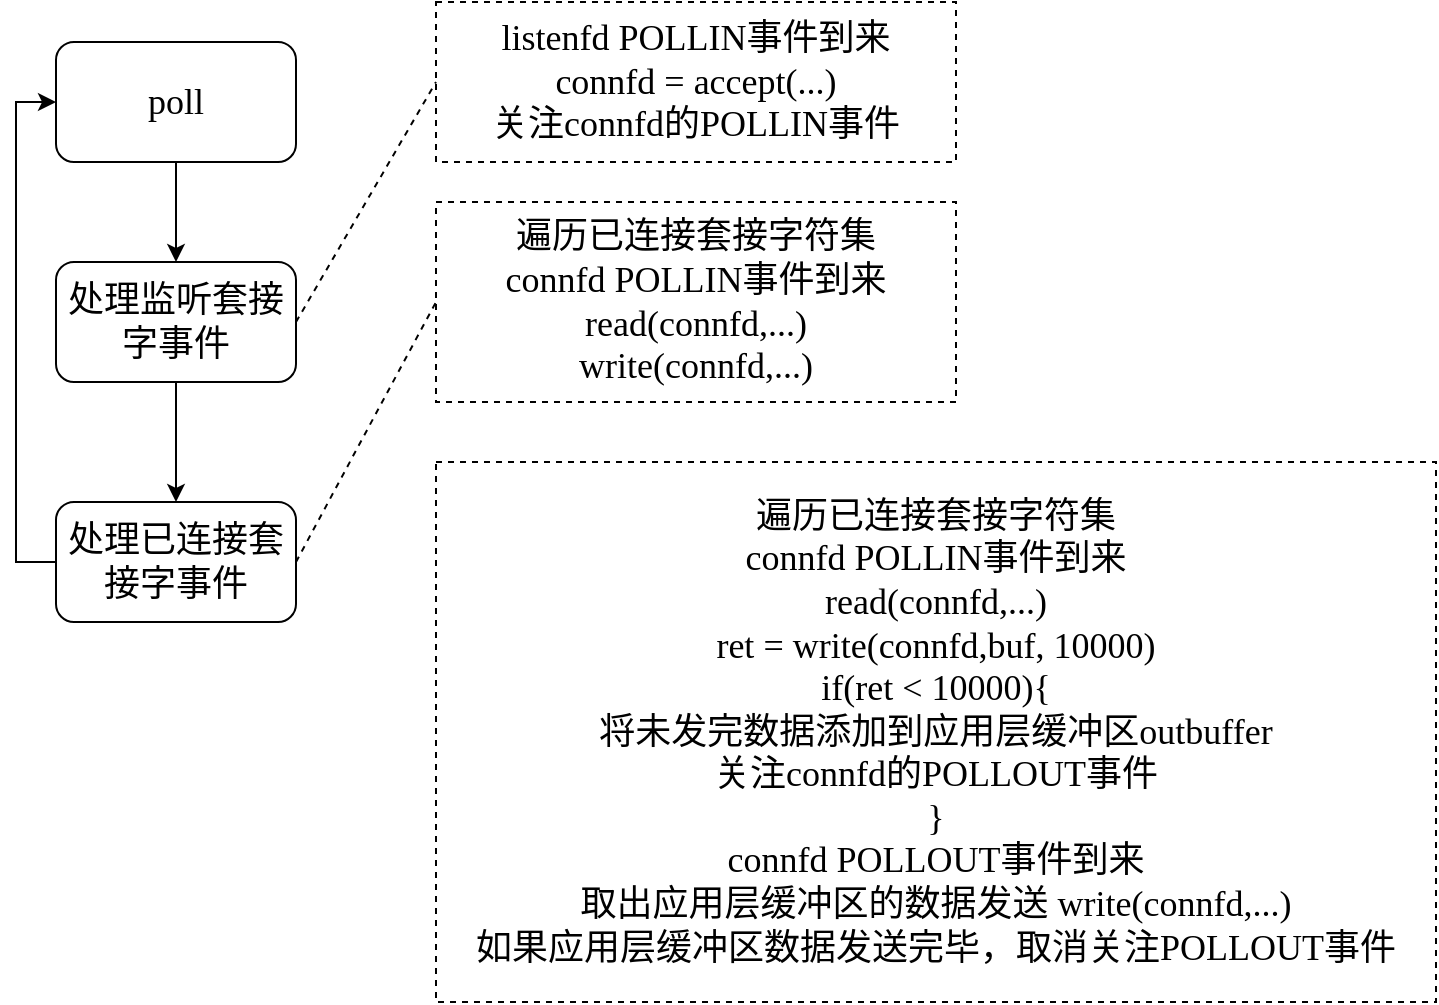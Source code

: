 <mxfile>
    <diagram id="eWdTaj8XdJYgArgOYiaR" name="poll模型">
        <mxGraphModel dx="898" dy="680" grid="1" gridSize="10" guides="1" tooltips="1" connect="1" arrows="1" fold="1" page="1" pageScale="1" pageWidth="827" pageHeight="1169" math="0" shadow="0">
            <root>
                <mxCell id="0"/>
                <mxCell id="1" parent="0"/>
                <mxCell id="5" value="" style="edgeStyle=orthogonalEdgeStyle;rounded=0;orthogonalLoop=1;jettySize=auto;html=1;fontFamily=Comic Sans MS;fontSize=18;" parent="1" source="2" target="3" edge="1">
                    <mxGeometry relative="1" as="geometry"/>
                </mxCell>
                <mxCell id="2" value="poll" style="rounded=1;whiteSpace=wrap;html=1;fontFamily=Comic Sans MS;fontSize=18;" parent="1" vertex="1">
                    <mxGeometry x="60" y="70" width="120" height="60" as="geometry"/>
                </mxCell>
                <mxCell id="6" value="" style="edgeStyle=orthogonalEdgeStyle;rounded=0;orthogonalLoop=1;jettySize=auto;html=1;fontFamily=Comic Sans MS;fontSize=18;" parent="1" source="3" target="4" edge="1">
                    <mxGeometry relative="1" as="geometry"/>
                </mxCell>
                <mxCell id="3" value="处理监听套接字事件" style="rounded=1;whiteSpace=wrap;html=1;fontFamily=Comic Sans MS;fontSize=18;" parent="1" vertex="1">
                    <mxGeometry x="60" y="180" width="120" height="60" as="geometry"/>
                </mxCell>
                <mxCell id="8" value="" style="edgeStyle=orthogonalEdgeStyle;rounded=0;orthogonalLoop=1;jettySize=auto;html=1;fontFamily=Comic Sans MS;fontSize=18;entryX=0;entryY=0.5;entryDx=0;entryDy=0;" parent="1" source="4" target="2" edge="1">
                    <mxGeometry relative="1" as="geometry">
                        <mxPoint x="-20" y="330" as="targetPoint"/>
                        <Array as="points">
                            <mxPoint x="40" y="330"/>
                            <mxPoint x="40" y="100"/>
                        </Array>
                    </mxGeometry>
                </mxCell>
                <mxCell id="4" value="处理已连接套接字事件" style="rounded=1;whiteSpace=wrap;html=1;fontFamily=Comic Sans MS;fontSize=18;" parent="1" vertex="1">
                    <mxGeometry x="60" y="300" width="120" height="60" as="geometry"/>
                </mxCell>
                <mxCell id="9" value="listenfd POLLIN事件到来&lt;br&gt;connfd = accept(...)&lt;br&gt;关注connfd的POLLIN事件" style="text;html=1;align=center;verticalAlign=middle;whiteSpace=wrap;rounded=0;fontFamily=Comic Sans MS;fontSize=18;strokeColor=#000000;dashed=1;" parent="1" vertex="1">
                    <mxGeometry x="250" y="50" width="260" height="80" as="geometry"/>
                </mxCell>
                <mxCell id="10" value="遍历已连接套接字符集&lt;br&gt;connfd POLLIN事件到来&lt;br&gt;read(connfd,...)&lt;br&gt;write(connfd,...)" style="text;html=1;align=center;verticalAlign=middle;whiteSpace=wrap;rounded=0;fontFamily=Comic Sans MS;fontSize=18;strokeColor=#000000;dashed=1;" parent="1" vertex="1">
                    <mxGeometry x="250" y="150" width="260" height="100" as="geometry"/>
                </mxCell>
                <mxCell id="11" value="" style="endArrow=none;dashed=1;html=1;fontFamily=Comic Sans MS;fontSize=18;entryX=0;entryY=0.5;entryDx=0;entryDy=0;" parent="1" target="9" edge="1">
                    <mxGeometry width="50" height="50" relative="1" as="geometry">
                        <mxPoint x="180" y="210" as="sourcePoint"/>
                        <mxPoint x="230" y="160" as="targetPoint"/>
                    </mxGeometry>
                </mxCell>
                <mxCell id="13" value="" style="endArrow=none;dashed=1;html=1;fontFamily=Comic Sans MS;fontSize=18;entryX=0;entryY=0.5;entryDx=0;entryDy=0;exitX=1;exitY=0.5;exitDx=0;exitDy=0;" parent="1" source="4" target="10" edge="1">
                    <mxGeometry width="50" height="50" relative="1" as="geometry">
                        <mxPoint x="190" y="220" as="sourcePoint"/>
                        <mxPoint x="260" y="100" as="targetPoint"/>
                    </mxGeometry>
                </mxCell>
                <mxCell id="14" value="遍历已连接套接字符集&lt;br&gt;connfd POLLIN事件到来&lt;br&gt;read(connfd,...)&lt;br&gt;ret = write(connfd,buf, 10000)&lt;br&gt;if(ret &amp;lt; 10000){&lt;br&gt;将未发完数据添加到应用层缓冲区outbuffer&lt;br&gt;关注connfd的POLLOUT事件&lt;br&gt;}&lt;br&gt;connfd POLLOUT事件到来&lt;br&gt;取出应用层缓冲区的数据发送 write(connfd,...)&lt;br&gt;如果应用层缓冲区数据发送完毕，取消关注POLLOUT事件" style="text;html=1;align=center;verticalAlign=middle;whiteSpace=wrap;rounded=0;fontFamily=Comic Sans MS;fontSize=18;strokeColor=#000000;dashed=1;" parent="1" vertex="1">
                    <mxGeometry x="250" y="280" width="500" height="270" as="geometry"/>
                </mxCell>
            </root>
        </mxGraphModel>
    </diagram>
    <diagram id="hf7MtQJrboErW-IPbMoo" name="epoll_wait">
        <mxGraphModel dx="898" dy="680" grid="1" gridSize="10" guides="1" tooltips="1" connect="1" arrows="1" fold="1" page="1" pageScale="1" pageWidth="827" pageHeight="1169" math="0" shadow="0">
            <root>
                <mxCell id="tmCTB_4Njeui5eomK07T-0"/>
                <mxCell id="tmCTB_4Njeui5eomK07T-1" parent="tmCTB_4Njeui5eomK07T-0"/>
                <mxCell id="tmCTB_4Njeui5eomK07T-2" value="" style="edgeStyle=orthogonalEdgeStyle;rounded=0;orthogonalLoop=1;jettySize=auto;html=1;fontFamily=Comic Sans MS;fontSize=18;" edge="1" parent="tmCTB_4Njeui5eomK07T-1" source="tmCTB_4Njeui5eomK07T-3" target="tmCTB_4Njeui5eomK07T-5">
                    <mxGeometry relative="1" as="geometry"/>
                </mxCell>
                <mxCell id="tmCTB_4Njeui5eomK07T-3" value="epoll_wait" style="rounded=1;whiteSpace=wrap;html=1;fontFamily=Comic Sans MS;fontSize=18;" vertex="1" parent="tmCTB_4Njeui5eomK07T-1">
                    <mxGeometry x="60" y="70" width="120" height="60" as="geometry"/>
                </mxCell>
                <mxCell id="tmCTB_4Njeui5eomK07T-4" value="" style="edgeStyle=orthogonalEdgeStyle;rounded=0;orthogonalLoop=1;jettySize=auto;html=1;fontFamily=Comic Sans MS;fontSize=18;" edge="1" parent="tmCTB_4Njeui5eomK07T-1" source="tmCTB_4Njeui5eomK07T-5" target="tmCTB_4Njeui5eomK07T-7">
                    <mxGeometry relative="1" as="geometry"/>
                </mxCell>
                <mxCell id="tmCTB_4Njeui5eomK07T-5" value="处理监听套接字事件" style="rounded=1;whiteSpace=wrap;html=1;fontFamily=Comic Sans MS;fontSize=18;" vertex="1" parent="tmCTB_4Njeui5eomK07T-1">
                    <mxGeometry x="60" y="180" width="120" height="60" as="geometry"/>
                </mxCell>
                <mxCell id="tmCTB_4Njeui5eomK07T-6" value="" style="edgeStyle=orthogonalEdgeStyle;rounded=0;orthogonalLoop=1;jettySize=auto;html=1;fontFamily=Comic Sans MS;fontSize=18;entryX=0;entryY=0.5;entryDx=0;entryDy=0;" edge="1" parent="tmCTB_4Njeui5eomK07T-1" source="tmCTB_4Njeui5eomK07T-7" target="tmCTB_4Njeui5eomK07T-3">
                    <mxGeometry relative="1" as="geometry">
                        <mxPoint x="-20" y="330" as="targetPoint"/>
                        <Array as="points">
                            <mxPoint x="40" y="330"/>
                            <mxPoint x="40" y="100"/>
                        </Array>
                    </mxGeometry>
                </mxCell>
                <mxCell id="tmCTB_4Njeui5eomK07T-7" value="处理已连接套接字事件" style="rounded=1;whiteSpace=wrap;html=1;fontFamily=Comic Sans MS;fontSize=18;" vertex="1" parent="tmCTB_4Njeui5eomK07T-1">
                    <mxGeometry x="60" y="300" width="120" height="60" as="geometry"/>
                </mxCell>
                <mxCell id="tmCTB_4Njeui5eomK07T-8" value="listenfd EPOLLIN事件到来&lt;br&gt;connfd = accept(...)&lt;br&gt;关注connfd的EPOLLIN事件" style="text;html=1;align=center;verticalAlign=middle;whiteSpace=wrap;rounded=0;fontFamily=Comic Sans MS;fontSize=18;strokeColor=#000000;dashed=1;" vertex="1" parent="tmCTB_4Njeui5eomK07T-1">
                    <mxGeometry x="250" y="50" width="260" height="80" as="geometry"/>
                </mxCell>
                <mxCell id="tmCTB_4Njeui5eomK07T-10" value="" style="endArrow=none;dashed=1;html=1;fontFamily=Comic Sans MS;fontSize=18;entryX=0;entryY=0.5;entryDx=0;entryDy=0;" edge="1" parent="tmCTB_4Njeui5eomK07T-1" target="tmCTB_4Njeui5eomK07T-8">
                    <mxGeometry width="50" height="50" relative="1" as="geometry">
                        <mxPoint x="180" y="210" as="sourcePoint"/>
                        <mxPoint x="230" y="160" as="targetPoint"/>
                    </mxGeometry>
                </mxCell>
                <mxCell id="tmCTB_4Njeui5eomK07T-11" value="" style="endArrow=none;dashed=1;html=1;fontFamily=Comic Sans MS;fontSize=18;entryX=0;entryY=0.5;entryDx=0;entryDy=0;exitX=1;exitY=0.5;exitDx=0;exitDy=0;" edge="1" parent="tmCTB_4Njeui5eomK07T-1" source="tmCTB_4Njeui5eomK07T-7">
                    <mxGeometry width="50" height="50" relative="1" as="geometry">
                        <mxPoint x="190" y="220" as="sourcePoint"/>
                        <mxPoint x="250" y="200" as="targetPoint"/>
                    </mxGeometry>
                </mxCell>
                <mxCell id="tmCTB_4Njeui5eomK07T-12" value="遍历已连接套接字符集&lt;br&gt;connfd EPOLLIN事件到来&lt;br&gt;read(connfd,...)&lt;br&gt;ret = write(connfd,buf, 10000)&lt;br&gt;if(ret &amp;lt; 10000){&lt;br&gt;将未发完数据添加到应用层缓冲区outbuffer&lt;br&gt;关注connfd的EPOLLOUT事件&lt;br&gt;}&lt;br&gt;connfd EPOLLOUT事件到来&lt;br&gt;取出应用层缓冲区的数据发送 write(connfd,...)&lt;br&gt;如果应用层缓冲区数据发送完毕，取消关注EPOLLOUT事件" style="text;html=1;align=center;verticalAlign=middle;whiteSpace=wrap;rounded=0;fontFamily=Comic Sans MS;fontSize=18;strokeColor=#000000;dashed=1;" vertex="1" parent="tmCTB_4Njeui5eomK07T-1">
                    <mxGeometry x="250" y="170" width="500" height="270" as="geometry"/>
                </mxCell>
            </root>
        </mxGraphModel>
    </diagram>
    <diagram id="JKWQRU0sJjZeEwGbC-8e" name="TimeStamp">
        <mxGraphModel dx="898" dy="680" grid="1" gridSize="10" guides="1" tooltips="1" connect="1" arrows="1" fold="1" page="1" pageScale="1" pageWidth="827" pageHeight="1169" math="0" shadow="0">
            <root>
                <mxCell id="KfOfAIsq6DU3QqtgoXPH-0"/>
                <mxCell id="KfOfAIsq6DU3QqtgoXPH-1" parent="KfOfAIsq6DU3QqtgoXPH-0"/>
                <mxCell id="KfOfAIsq6DU3QqtgoXPH-10" value="TimeStamp" style="swimlane;fontStyle=1;align=center;verticalAlign=top;childLayout=stackLayout;horizontal=1;startSize=26;horizontalStack=0;resizeParent=1;resizeParentMax=0;resizeLast=0;collapsible=1;marginBottom=0;fontFamily=Comic Sans MS;fontSize=18;" parent="KfOfAIsq6DU3QqtgoXPH-1" vertex="1">
                    <mxGeometry x="250" y="150" width="480" height="340" as="geometry"/>
                </mxCell>
                <mxCell id="KfOfAIsq6DU3QqtgoXPH-11" value="+ kMicroSecondsPerSeconds:int&#10;- microSecondsSinceEpoch_:int64_t" style="text;strokeColor=none;fillColor=none;align=left;verticalAlign=top;spacingLeft=4;spacingRight=4;overflow=hidden;rotatable=0;points=[[0,0.5],[1,0.5]];portConstraint=eastwest;fontFamily=Comic Sans MS;fontSize=18;" parent="KfOfAIsq6DU3QqtgoXPH-10" vertex="1">
                    <mxGeometry y="26" width="480" height="64" as="geometry"/>
                </mxCell>
                <mxCell id="KfOfAIsq6DU3QqtgoXPH-12" value="" style="line;strokeWidth=1;fillColor=none;align=left;verticalAlign=middle;spacingTop=-1;spacingLeft=3;spacingRight=3;rotatable=0;labelPosition=right;points=[];portConstraint=eastwest;" parent="KfOfAIsq6DU3QqtgoXPH-10" vertex="1">
                    <mxGeometry y="90" width="480" height="8" as="geometry"/>
                </mxCell>
                <mxCell id="KfOfAIsq6DU3QqtgoXPH-13" value="+ TimeStamp()&#10;+ TimeStamp(microSecondsSinceEpoch:int64_t)&#10;+  swap(that : TimeStamp) : void&#10;+  toString() : string&#10;+  toFormattedString() : string&#10;+  valid() : bool&#10;+  microSecondsSinceEpoch() : int64_t&#10;+  secondsSinceEpoch() : time_t&#10;+  now() : TimeStamp&#10;+  invalid() : TimeStamp" style="text;strokeColor=none;fillColor=none;align=left;verticalAlign=top;spacingLeft=4;spacingRight=4;overflow=hidden;rotatable=0;points=[[0,0.5],[1,0.5]];portConstraint=eastwest;fontFamily=Comic Sans MS;fontSize=18;" parent="KfOfAIsq6DU3QqtgoXPH-10" vertex="1">
                    <mxGeometry y="98" width="480" height="242" as="geometry"/>
                </mxCell>
            </root>
        </mxGraphModel>
    </diagram>
    <diagram id="AnULQXPYPQH_ODBlJ3sR" name="AtomicIntegerT">
        <mxGraphModel dx="898" dy="680" grid="1" gridSize="10" guides="1" tooltips="1" connect="1" arrows="1" fold="1" page="1" pageScale="1" pageWidth="827" pageHeight="1169" math="0" shadow="0">
            <root>
                <mxCell id="c07PVaWph4s3cM3swcAI-0"/>
                <mxCell id="c07PVaWph4s3cM3swcAI-1" parent="c07PVaWph4s3cM3swcAI-0"/>
                <mxCell id="xnT2_NNcQdIsFqjAwRVb-0" value="AtomicIntegerT" style="swimlane;fontStyle=1;align=center;verticalAlign=top;childLayout=stackLayout;horizontal=1;startSize=26;horizontalStack=0;resizeParent=1;resizeParentMax=0;resizeLast=0;collapsible=1;marginBottom=0;fontFamily=Comic Sans MS;fontSize=18;" vertex="1" parent="c07PVaWph4s3cM3swcAI-1">
                    <mxGeometry x="250" y="140" width="480" height="340" as="geometry">
                        <mxRectangle x="250" y="140" width="170" height="30" as="alternateBounds"/>
                    </mxGeometry>
                </mxCell>
                <mxCell id="xnT2_NNcQdIsFqjAwRVb-1" value="- value: T" style="text;strokeColor=none;fillColor=none;align=left;verticalAlign=top;spacingLeft=4;spacingRight=4;overflow=hidden;rotatable=0;points=[[0,0.5],[1,0.5]];portConstraint=eastwest;fontFamily=Comic Sans MS;fontSize=18;" vertex="1" parent="xnT2_NNcQdIsFqjAwRVb-0">
                    <mxGeometry y="26" width="480" height="64" as="geometry"/>
                </mxCell>
                <mxCell id="xnT2_NNcQdIsFqjAwRVb-2" value="" style="line;strokeWidth=1;fillColor=none;align=left;verticalAlign=middle;spacingTop=-1;spacingLeft=3;spacingRight=3;rotatable=0;labelPosition=right;points=[];portConstraint=eastwest;" vertex="1" parent="xnT2_NNcQdIsFqjAwRVb-0">
                    <mxGeometry y="90" width="480" height="8" as="geometry"/>
                </mxCell>
                <mxCell id="xnT2_NNcQdIsFqjAwRVb-3" value="+ AtomicIntegerT()&#10;+ get() : T&#10;+ getAndAdd() : T&#10;+ addAndGet() : T&#10;+ incermentAndGet() : T&#10;+ decrementAndGet() : T&#10;+ add(x : T) : void&#10;+ increment() : void&#10;+ decrement() : void&#10;+ getAndSet(newvalue : T) : T" style="text;strokeColor=none;fillColor=none;align=left;verticalAlign=top;spacingLeft=4;spacingRight=4;overflow=hidden;rotatable=0;points=[[0,0.5],[1,0.5]];portConstraint=eastwest;fontFamily=Comic Sans MS;fontSize=18;" vertex="1" parent="xnT2_NNcQdIsFqjAwRVb-0">
                    <mxGeometry y="98" width="480" height="242" as="geometry"/>
                </mxCell>
                <mxCell id="xnT2_NNcQdIsFqjAwRVb-4" value="T : typename" style="shape=partialRectangle;html=1;top=1;align=left;dashed=1;fontFamily=Comic Sans MS;fontSize=18;" vertex="1" parent="c07PVaWph4s3cM3swcAI-1">
                    <mxGeometry x="530" y="120" width="200" height="20" as="geometry"/>
                </mxCell>
            </root>
        </mxGraphModel>
    </diagram>
</mxfile>
